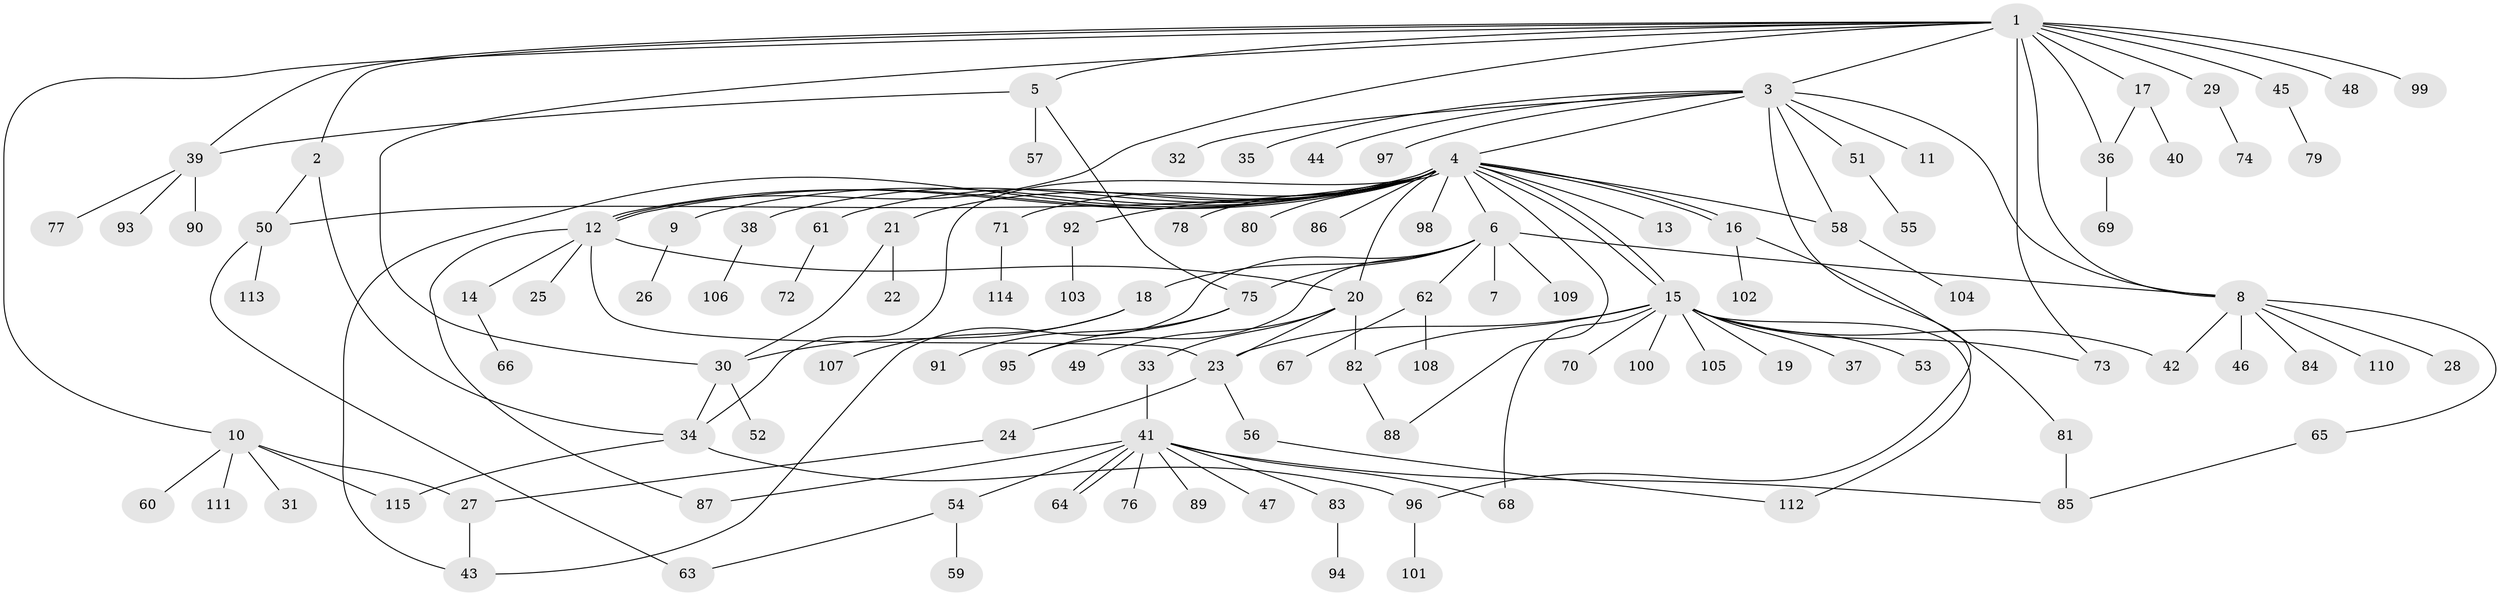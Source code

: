 // Generated by graph-tools (version 1.1) at 2025/01/03/09/25 03:01:41]
// undirected, 115 vertices, 149 edges
graph export_dot {
graph [start="1"]
  node [color=gray90,style=filled];
  1;
  2;
  3;
  4;
  5;
  6;
  7;
  8;
  9;
  10;
  11;
  12;
  13;
  14;
  15;
  16;
  17;
  18;
  19;
  20;
  21;
  22;
  23;
  24;
  25;
  26;
  27;
  28;
  29;
  30;
  31;
  32;
  33;
  34;
  35;
  36;
  37;
  38;
  39;
  40;
  41;
  42;
  43;
  44;
  45;
  46;
  47;
  48;
  49;
  50;
  51;
  52;
  53;
  54;
  55;
  56;
  57;
  58;
  59;
  60;
  61;
  62;
  63;
  64;
  65;
  66;
  67;
  68;
  69;
  70;
  71;
  72;
  73;
  74;
  75;
  76;
  77;
  78;
  79;
  80;
  81;
  82;
  83;
  84;
  85;
  86;
  87;
  88;
  89;
  90;
  91;
  92;
  93;
  94;
  95;
  96;
  97;
  98;
  99;
  100;
  101;
  102;
  103;
  104;
  105;
  106;
  107;
  108;
  109;
  110;
  111;
  112;
  113;
  114;
  115;
  1 -- 2;
  1 -- 3;
  1 -- 5;
  1 -- 8;
  1 -- 10;
  1 -- 12;
  1 -- 17;
  1 -- 29;
  1 -- 30;
  1 -- 36;
  1 -- 39;
  1 -- 45;
  1 -- 48;
  1 -- 73;
  1 -- 99;
  2 -- 34;
  2 -- 50;
  3 -- 4;
  3 -- 8;
  3 -- 11;
  3 -- 32;
  3 -- 35;
  3 -- 44;
  3 -- 51;
  3 -- 58;
  3 -- 96;
  3 -- 97;
  4 -- 6;
  4 -- 9;
  4 -- 12;
  4 -- 12;
  4 -- 13;
  4 -- 15;
  4 -- 15;
  4 -- 16;
  4 -- 16;
  4 -- 20;
  4 -- 21;
  4 -- 34;
  4 -- 38;
  4 -- 43;
  4 -- 50;
  4 -- 58;
  4 -- 61;
  4 -- 71;
  4 -- 78;
  4 -- 80;
  4 -- 86;
  4 -- 88;
  4 -- 92;
  4 -- 98;
  5 -- 39;
  5 -- 57;
  5 -- 75;
  6 -- 7;
  6 -- 8;
  6 -- 18;
  6 -- 43;
  6 -- 62;
  6 -- 75;
  6 -- 95;
  6 -- 109;
  8 -- 28;
  8 -- 42;
  8 -- 46;
  8 -- 65;
  8 -- 84;
  8 -- 110;
  9 -- 26;
  10 -- 27;
  10 -- 31;
  10 -- 60;
  10 -- 111;
  10 -- 115;
  12 -- 14;
  12 -- 20;
  12 -- 23;
  12 -- 25;
  12 -- 87;
  14 -- 66;
  15 -- 19;
  15 -- 23;
  15 -- 37;
  15 -- 42;
  15 -- 53;
  15 -- 68;
  15 -- 70;
  15 -- 73;
  15 -- 82;
  15 -- 100;
  15 -- 105;
  15 -- 112;
  16 -- 81;
  16 -- 102;
  17 -- 36;
  17 -- 40;
  18 -- 30;
  18 -- 107;
  20 -- 23;
  20 -- 33;
  20 -- 49;
  20 -- 82;
  21 -- 22;
  21 -- 30;
  23 -- 24;
  23 -- 56;
  24 -- 27;
  27 -- 43;
  29 -- 74;
  30 -- 34;
  30 -- 52;
  33 -- 41;
  34 -- 96;
  34 -- 115;
  36 -- 69;
  38 -- 106;
  39 -- 77;
  39 -- 90;
  39 -- 93;
  41 -- 47;
  41 -- 54;
  41 -- 64;
  41 -- 64;
  41 -- 68;
  41 -- 76;
  41 -- 83;
  41 -- 85;
  41 -- 87;
  41 -- 89;
  45 -- 79;
  50 -- 63;
  50 -- 113;
  51 -- 55;
  54 -- 59;
  54 -- 63;
  56 -- 112;
  58 -- 104;
  61 -- 72;
  62 -- 67;
  62 -- 108;
  65 -- 85;
  71 -- 114;
  75 -- 91;
  75 -- 95;
  81 -- 85;
  82 -- 88;
  83 -- 94;
  92 -- 103;
  96 -- 101;
}
